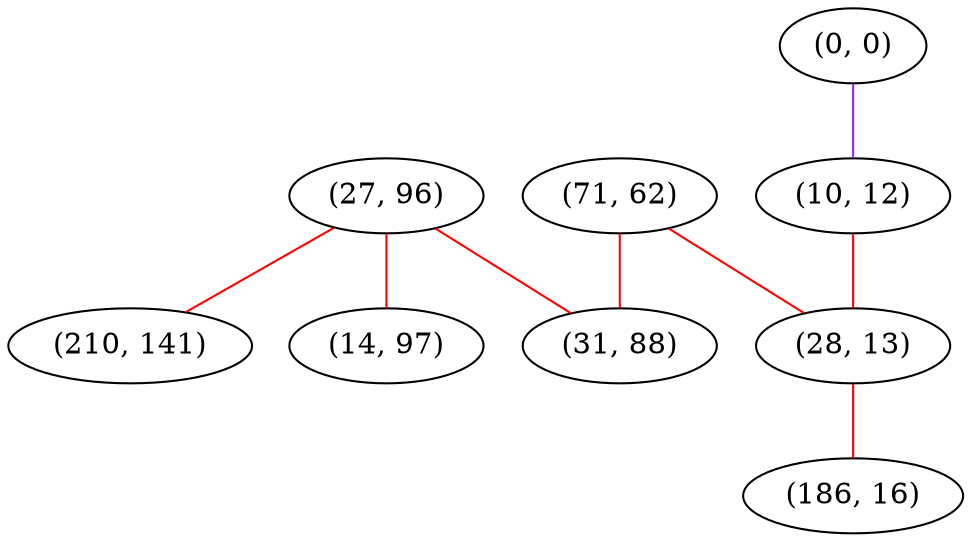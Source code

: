 graph "" {
"(27, 96)";
"(210, 141)";
"(0, 0)";
"(14, 97)";
"(10, 12)";
"(71, 62)";
"(31, 88)";
"(28, 13)";
"(186, 16)";
"(27, 96)" -- "(14, 97)"  [color=red, key=0, weight=1];
"(27, 96)" -- "(31, 88)"  [color=red, key=0, weight=1];
"(27, 96)" -- "(210, 141)"  [color=red, key=0, weight=1];
"(0, 0)" -- "(10, 12)"  [color=purple, key=0, weight=4];
"(10, 12)" -- "(28, 13)"  [color=red, key=0, weight=1];
"(71, 62)" -- "(28, 13)"  [color=red, key=0, weight=1];
"(71, 62)" -- "(31, 88)"  [color=red, key=0, weight=1];
"(28, 13)" -- "(186, 16)"  [color=red, key=0, weight=1];
}
